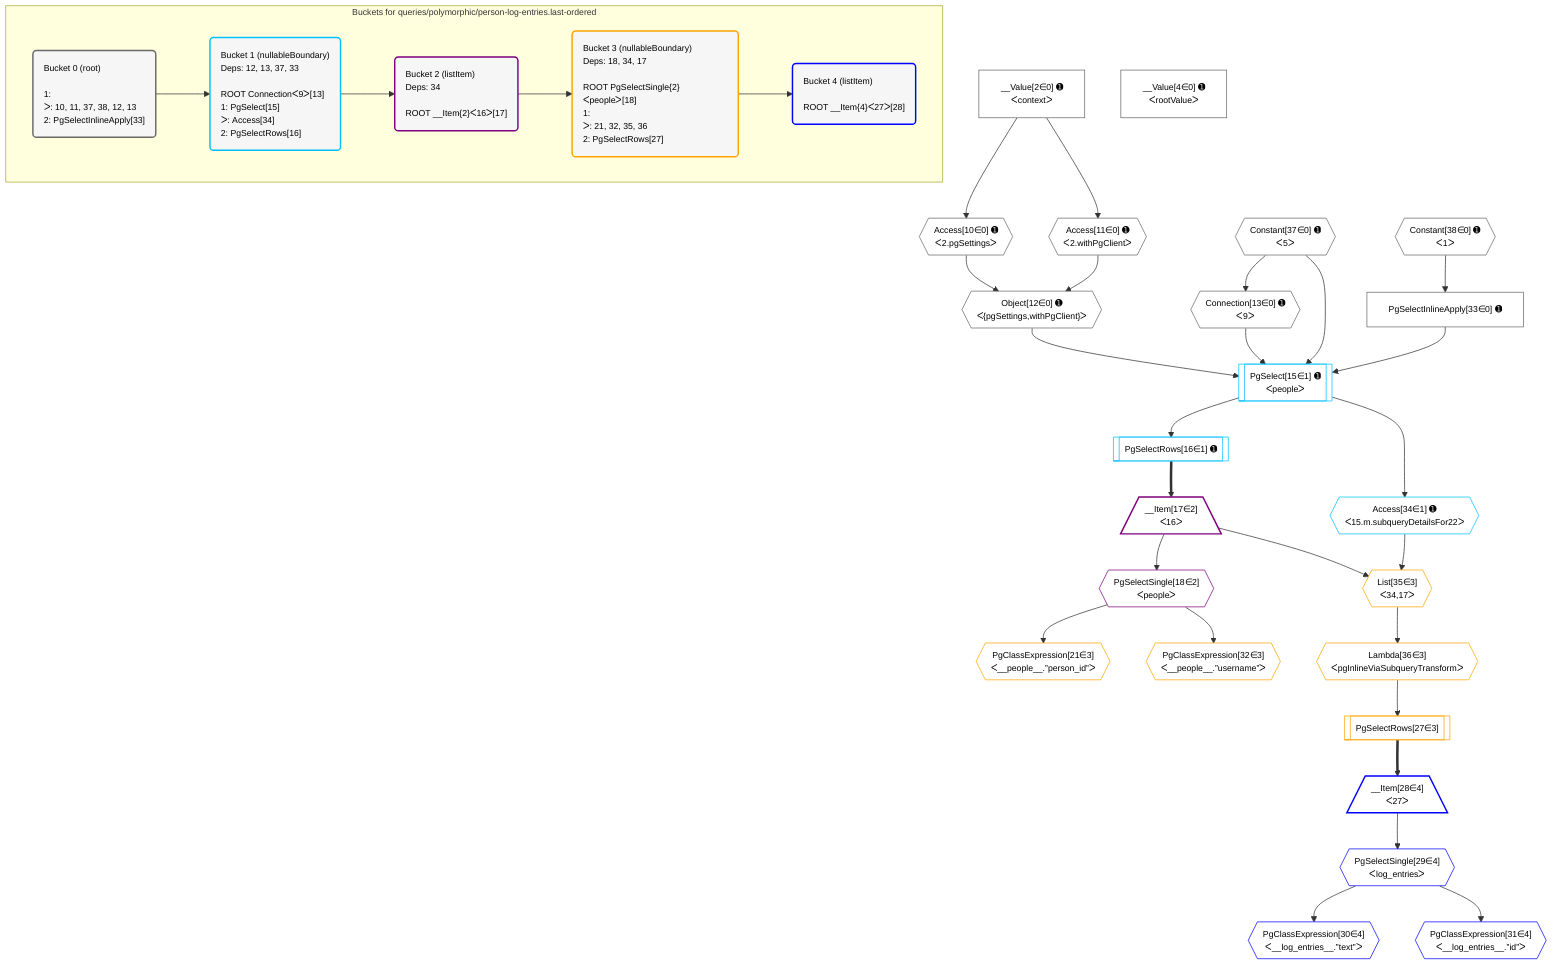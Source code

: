 %%{init: {'themeVariables': { 'fontSize': '12px'}}}%%
graph TD
    classDef path fill:#eee,stroke:#000,color:#000
    classDef plan fill:#fff,stroke-width:1px,color:#000
    classDef itemplan fill:#fff,stroke-width:2px,color:#000
    classDef unbatchedplan fill:#dff,stroke-width:1px,color:#000
    classDef sideeffectplan fill:#fcc,stroke-width:2px,color:#000
    classDef bucket fill:#f6f6f6,color:#000,stroke-width:2px,text-align:left


    %% plan dependencies
    Object12{{"Object[12∈0] ➊<br />ᐸ{pgSettings,withPgClient}ᐳ"}}:::plan
    Access10{{"Access[10∈0] ➊<br />ᐸ2.pgSettingsᐳ"}}:::plan
    Access11{{"Access[11∈0] ➊<br />ᐸ2.withPgClientᐳ"}}:::plan
    Access10 & Access11 --> Object12
    __Value2["__Value[2∈0] ➊<br />ᐸcontextᐳ"]:::plan
    __Value2 --> Access10
    __Value2 --> Access11
    Connection13{{"Connection[13∈0] ➊<br />ᐸ9ᐳ"}}:::plan
    Constant37{{"Constant[37∈0] ➊<br />ᐸ5ᐳ"}}:::plan
    Constant37 --> Connection13
    PgSelectInlineApply33["PgSelectInlineApply[33∈0] ➊"]:::plan
    Constant38{{"Constant[38∈0] ➊<br />ᐸ1ᐳ"}}:::plan
    Constant38 --> PgSelectInlineApply33
    __Value4["__Value[4∈0] ➊<br />ᐸrootValueᐳ"]:::plan
    PgSelect15[["PgSelect[15∈1] ➊<br />ᐸpeopleᐳ"]]:::plan
    Object12 & Connection13 & Constant37 & PgSelectInlineApply33 --> PgSelect15
    PgSelectRows16[["PgSelectRows[16∈1] ➊"]]:::plan
    PgSelect15 --> PgSelectRows16
    Access34{{"Access[34∈1] ➊<br />ᐸ15.m.subqueryDetailsFor22ᐳ"}}:::plan
    PgSelect15 --> Access34
    __Item17[/"__Item[17∈2]<br />ᐸ16ᐳ"\]:::itemplan
    PgSelectRows16 ==> __Item17
    PgSelectSingle18{{"PgSelectSingle[18∈2]<br />ᐸpeopleᐳ"}}:::plan
    __Item17 --> PgSelectSingle18
    List35{{"List[35∈3]<br />ᐸ34,17ᐳ"}}:::plan
    Access34 & __Item17 --> List35
    PgClassExpression21{{"PgClassExpression[21∈3]<br />ᐸ__people__.”person_id”ᐳ"}}:::plan
    PgSelectSingle18 --> PgClassExpression21
    PgSelectRows27[["PgSelectRows[27∈3]"]]:::plan
    Lambda36{{"Lambda[36∈3]<br />ᐸpgInlineViaSubqueryTransformᐳ"}}:::plan
    Lambda36 --> PgSelectRows27
    PgClassExpression32{{"PgClassExpression[32∈3]<br />ᐸ__people__.”username”ᐳ"}}:::plan
    PgSelectSingle18 --> PgClassExpression32
    List35 --> Lambda36
    __Item28[/"__Item[28∈4]<br />ᐸ27ᐳ"\]:::itemplan
    PgSelectRows27 ==> __Item28
    PgSelectSingle29{{"PgSelectSingle[29∈4]<br />ᐸlog_entriesᐳ"}}:::plan
    __Item28 --> PgSelectSingle29
    PgClassExpression30{{"PgClassExpression[30∈4]<br />ᐸ__log_entries__.”text”ᐳ"}}:::plan
    PgSelectSingle29 --> PgClassExpression30
    PgClassExpression31{{"PgClassExpression[31∈4]<br />ᐸ__log_entries__.”id”ᐳ"}}:::plan
    PgSelectSingle29 --> PgClassExpression31

    %% define steps

    subgraph "Buckets for queries/polymorphic/person-log-entries.last-ordered"
    Bucket0("Bucket 0 (root)<br /><br />1: <br />ᐳ: 10, 11, 37, 38, 12, 13<br />2: PgSelectInlineApply[33]"):::bucket
    classDef bucket0 stroke:#696969
    class Bucket0,__Value2,__Value4,Access10,Access11,Object12,Connection13,PgSelectInlineApply33,Constant37,Constant38 bucket0
    Bucket1("Bucket 1 (nullableBoundary)<br />Deps: 12, 13, 37, 33<br /><br />ROOT Connectionᐸ9ᐳ[13]<br />1: PgSelect[15]<br />ᐳ: Access[34]<br />2: PgSelectRows[16]"):::bucket
    classDef bucket1 stroke:#00bfff
    class Bucket1,PgSelect15,PgSelectRows16,Access34 bucket1
    Bucket2("Bucket 2 (listItem)<br />Deps: 34<br /><br />ROOT __Item{2}ᐸ16ᐳ[17]"):::bucket
    classDef bucket2 stroke:#7f007f
    class Bucket2,__Item17,PgSelectSingle18 bucket2
    Bucket3("Bucket 3 (nullableBoundary)<br />Deps: 18, 34, 17<br /><br />ROOT PgSelectSingle{2}ᐸpeopleᐳ[18]<br />1: <br />ᐳ: 21, 32, 35, 36<br />2: PgSelectRows[27]"):::bucket
    classDef bucket3 stroke:#ffa500
    class Bucket3,PgClassExpression21,PgSelectRows27,PgClassExpression32,List35,Lambda36 bucket3
    Bucket4("Bucket 4 (listItem)<br /><br />ROOT __Item{4}ᐸ27ᐳ[28]"):::bucket
    classDef bucket4 stroke:#0000ff
    class Bucket4,__Item28,PgSelectSingle29,PgClassExpression30,PgClassExpression31 bucket4
    Bucket0 --> Bucket1
    Bucket1 --> Bucket2
    Bucket2 --> Bucket3
    Bucket3 --> Bucket4
    end